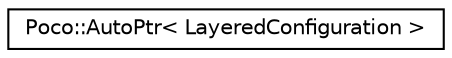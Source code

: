 digraph "Graphical Class Hierarchy"
{
 // LATEX_PDF_SIZE
  edge [fontname="Helvetica",fontsize="10",labelfontname="Helvetica",labelfontsize="10"];
  node [fontname="Helvetica",fontsize="10",shape=record];
  rankdir="LR";
  Node0 [label="Poco::AutoPtr\< LayeredConfiguration \>",height=0.2,width=0.4,color="black", fillcolor="white", style="filled",URL="$classPoco_1_1AutoPtr.html",tooltip=" "];
}
